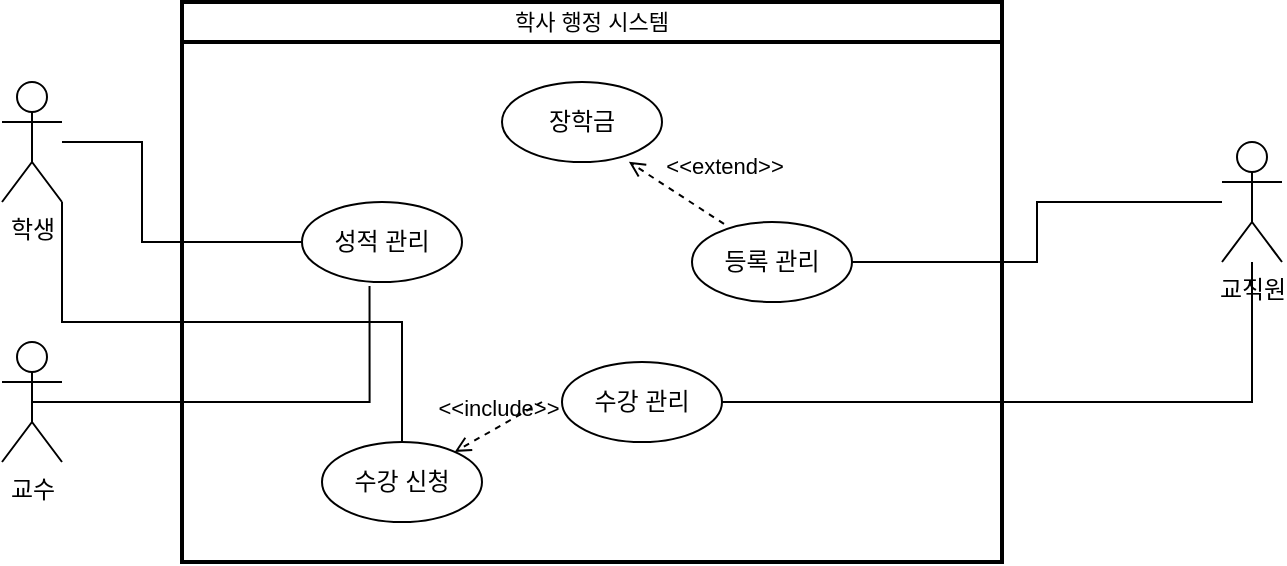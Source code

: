 <mxfile version="24.2.1" type="github" pages="2">
  <diagram name="학사행정시스템" id="7mnw8JJ5zvbu0cb_zHBP">
    <mxGraphModel dx="939" dy="548" grid="1" gridSize="10" guides="1" tooltips="1" connect="1" arrows="1" fold="1" page="1" pageScale="1" pageWidth="850" pageHeight="1100" math="0" shadow="0">
      <root>
        <mxCell id="0" />
        <mxCell id="1" parent="0" />
        <mxCell id="dXl8IALLqeuonYHjiNIx-1" value="&lt;div&gt;학사 행정 시스템&lt;/div&gt;" style="swimlane;html=1;startSize=20;fontStyle=0;collapsible=0;horizontal=1;swimlaneLine=1;strokeWidth=2;swimlaneFillColor=none;whiteSpace=wrap;fontFamily=Helvetica;fontSize=11;fontColor=default;labelBackgroundColor=default;fillColor=none;strokeColor=default;" parent="1" vertex="1">
          <mxGeometry x="170" y="70" width="410" height="280" as="geometry" />
        </mxCell>
        <mxCell id="dXl8IALLqeuonYHjiNIx-9" value="성적 관리" style="ellipse;whiteSpace=wrap;html=1;" parent="dXl8IALLqeuonYHjiNIx-1" vertex="1">
          <mxGeometry x="60" y="100" width="80" height="40" as="geometry" />
        </mxCell>
        <mxCell id="bdLT4lLg08VNCdXR1ywT-2" value="등록 관리" style="ellipse;whiteSpace=wrap;html=1;" parent="dXl8IALLqeuonYHjiNIx-1" vertex="1">
          <mxGeometry x="255" y="110" width="80" height="40" as="geometry" />
        </mxCell>
        <mxCell id="bdLT4lLg08VNCdXR1ywT-1" value="장학금" style="ellipse;whiteSpace=wrap;html=1;" parent="dXl8IALLqeuonYHjiNIx-1" vertex="1">
          <mxGeometry x="160" y="40" width="80" height="40" as="geometry" />
        </mxCell>
        <mxCell id="iouqh-4un5WAHU8eEik2-8" value="수강 관리" style="ellipse;whiteSpace=wrap;html=1;" vertex="1" parent="dXl8IALLqeuonYHjiNIx-1">
          <mxGeometry x="190" y="180" width="80" height="40" as="geometry" />
        </mxCell>
        <mxCell id="iouqh-4un5WAHU8eEik2-14" value="&amp;lt;&amp;lt;extend&amp;gt;&amp;gt;" style="html=1;verticalAlign=bottom;labelBackgroundColor=none;endArrow=open;endFill=0;dashed=1;rounded=0;strokeColor=default;align=center;fontFamily=Helvetica;fontSize=11;fontColor=default;exitX=0.2;exitY=0.024;exitDx=0;exitDy=0;entryX=0.793;entryY=0.998;entryDx=0;entryDy=0;entryPerimeter=0;exitPerimeter=0;" edge="1" parent="dXl8IALLqeuonYHjiNIx-1" source="bdLT4lLg08VNCdXR1ywT-2" target="bdLT4lLg08VNCdXR1ywT-1">
          <mxGeometry x="-0.597" y="-18" width="160" relative="1" as="geometry">
            <mxPoint x="180" y="200" as="sourcePoint" />
            <mxPoint x="340" y="200" as="targetPoint" />
            <mxPoint y="1" as="offset" />
          </mxGeometry>
        </mxCell>
        <mxCell id="iouqh-4un5WAHU8eEik2-19" value="수강 신청" style="ellipse;whiteSpace=wrap;html=1;" vertex="1" parent="dXl8IALLqeuonYHjiNIx-1">
          <mxGeometry x="70" y="220" width="80" height="40" as="geometry" />
        </mxCell>
        <mxCell id="dXl8IALLqeuonYHjiNIx-2" value="&lt;div&gt;학생&lt;/div&gt;" style="shape=umlActor;verticalLabelPosition=bottom;verticalAlign=top;html=1;outlineConnect=0;" parent="1" vertex="1">
          <mxGeometry x="80" y="110" width="30" height="60" as="geometry" />
        </mxCell>
        <mxCell id="dXl8IALLqeuonYHjiNIx-3" value="교직원" style="shape=umlActor;verticalLabelPosition=bottom;verticalAlign=top;html=1;outlineConnect=0;" parent="1" vertex="1">
          <mxGeometry x="690" y="140" width="30" height="60" as="geometry" />
        </mxCell>
        <mxCell id="dXl8IALLqeuonYHjiNIx-6" value="&lt;div&gt;교수&lt;/div&gt;" style="shape=umlActor;verticalLabelPosition=bottom;verticalAlign=top;html=1;outlineConnect=0;" parent="1" vertex="1">
          <mxGeometry x="80" y="240" width="30" height="60" as="geometry" />
        </mxCell>
        <mxCell id="iouqh-4un5WAHU8eEik2-2" style="edgeStyle=orthogonalEdgeStyle;rounded=0;orthogonalLoop=1;jettySize=auto;html=1;exitX=0;exitY=0.5;exitDx=0;exitDy=0;endArrow=none;endFill=0;" edge="1" parent="1" source="dXl8IALLqeuonYHjiNIx-9" target="dXl8IALLqeuonYHjiNIx-2">
          <mxGeometry relative="1" as="geometry">
            <Array as="points">
              <mxPoint x="150" y="190" />
              <mxPoint x="150" y="140" />
            </Array>
          </mxGeometry>
        </mxCell>
        <mxCell id="iouqh-4un5WAHU8eEik2-5" style="edgeStyle=orthogonalEdgeStyle;rounded=0;orthogonalLoop=1;jettySize=auto;html=1;exitX=0.5;exitY=0.5;exitDx=0;exitDy=0;exitPerimeter=0;entryX=0.422;entryY=1.05;entryDx=0;entryDy=0;entryPerimeter=0;strokeColor=default;align=center;verticalAlign=middle;fontFamily=Helvetica;fontSize=11;fontColor=default;labelBackgroundColor=default;endArrow=none;endFill=0;" edge="1" parent="1" source="dXl8IALLqeuonYHjiNIx-6" target="dXl8IALLqeuonYHjiNIx-9">
          <mxGeometry relative="1" as="geometry" />
        </mxCell>
        <mxCell id="iouqh-4un5WAHU8eEik2-11" value="" style="edgeStyle=orthogonalEdgeStyle;rounded=0;orthogonalLoop=1;jettySize=auto;html=1;curved=0;strokeColor=default;jumpStyle=none;strokeWidth=1;endArrow=none;endFill=0;align=center;verticalAlign=middle;fontFamily=Helvetica;fontSize=11;fontColor=default;labelBackgroundColor=default;exitX=1;exitY=0.5;exitDx=0;exitDy=0;" edge="1" parent="1" source="bdLT4lLg08VNCdXR1ywT-2" target="dXl8IALLqeuonYHjiNIx-3">
          <mxGeometry relative="1" as="geometry">
            <mxPoint x="400" y="320" as="sourcePoint" />
            <mxPoint x="710" y="200" as="targetPoint" />
          </mxGeometry>
        </mxCell>
        <mxCell id="iouqh-4un5WAHU8eEik2-18" style="edgeStyle=orthogonalEdgeStyle;rounded=0;orthogonalLoop=1;jettySize=auto;html=1;exitX=1;exitY=0.5;exitDx=0;exitDy=0;strokeColor=default;align=center;verticalAlign=middle;fontFamily=Helvetica;fontSize=11;fontColor=default;labelBackgroundColor=default;endArrow=none;endFill=0;" edge="1" parent="1" source="iouqh-4un5WAHU8eEik2-8" target="dXl8IALLqeuonYHjiNIx-3">
          <mxGeometry relative="1" as="geometry" />
        </mxCell>
        <mxCell id="iouqh-4un5WAHU8eEik2-20" value="&amp;lt;&amp;lt;include&amp;gt;&amp;gt;" style="html=1;verticalAlign=bottom;labelBackgroundColor=none;endArrow=open;endFill=0;dashed=1;rounded=0;strokeColor=default;align=center;fontFamily=Helvetica;fontSize=11;fontColor=default;" edge="1" parent="1" target="iouqh-4un5WAHU8eEik2-19">
          <mxGeometry width="160" relative="1" as="geometry">
            <mxPoint x="350" y="270" as="sourcePoint" />
            <mxPoint x="510" y="270" as="targetPoint" />
          </mxGeometry>
        </mxCell>
        <mxCell id="iouqh-4un5WAHU8eEik2-23" style="edgeStyle=orthogonalEdgeStyle;rounded=0;orthogonalLoop=1;jettySize=auto;html=1;exitX=0.5;exitY=0;exitDx=0;exitDy=0;entryX=1;entryY=1;entryDx=0;entryDy=0;entryPerimeter=0;strokeColor=default;align=center;verticalAlign=middle;fontFamily=Helvetica;fontSize=11;fontColor=default;labelBackgroundColor=default;endArrow=none;endFill=0;" edge="1" parent="1" source="iouqh-4un5WAHU8eEik2-19" target="dXl8IALLqeuonYHjiNIx-2">
          <mxGeometry relative="1" as="geometry" />
        </mxCell>
      </root>
    </mxGraphModel>
  </diagram>
  <diagram id="dPWI6qZk07Jj_EsbHDzR" name="은행창구업무">
    <mxGraphModel dx="1362" dy="795" grid="1" gridSize="10" guides="1" tooltips="1" connect="1" arrows="1" fold="1" page="1" pageScale="1" pageWidth="850" pageHeight="1100" math="0" shadow="0">
      <root>
        <mxCell id="0" />
        <mxCell id="1" parent="0" />
        <mxCell id="MstprTG5ummySmakrYdz-1" value="은행 창구 업무" style="swimlane;html=1;startSize=20;fontStyle=0;collapsible=0;horizontal=1;swimlaneLine=1;strokeWidth=2;swimlaneFillColor=none;whiteSpace=wrap;fontFamily=Helvetica;fontSize=11;fontColor=default;labelBackgroundColor=default;fillColor=none;strokeColor=default;" vertex="1" parent="1">
          <mxGeometry x="200" y="180" width="410" height="280" as="geometry" />
        </mxCell>
      </root>
    </mxGraphModel>
  </diagram>
</mxfile>
